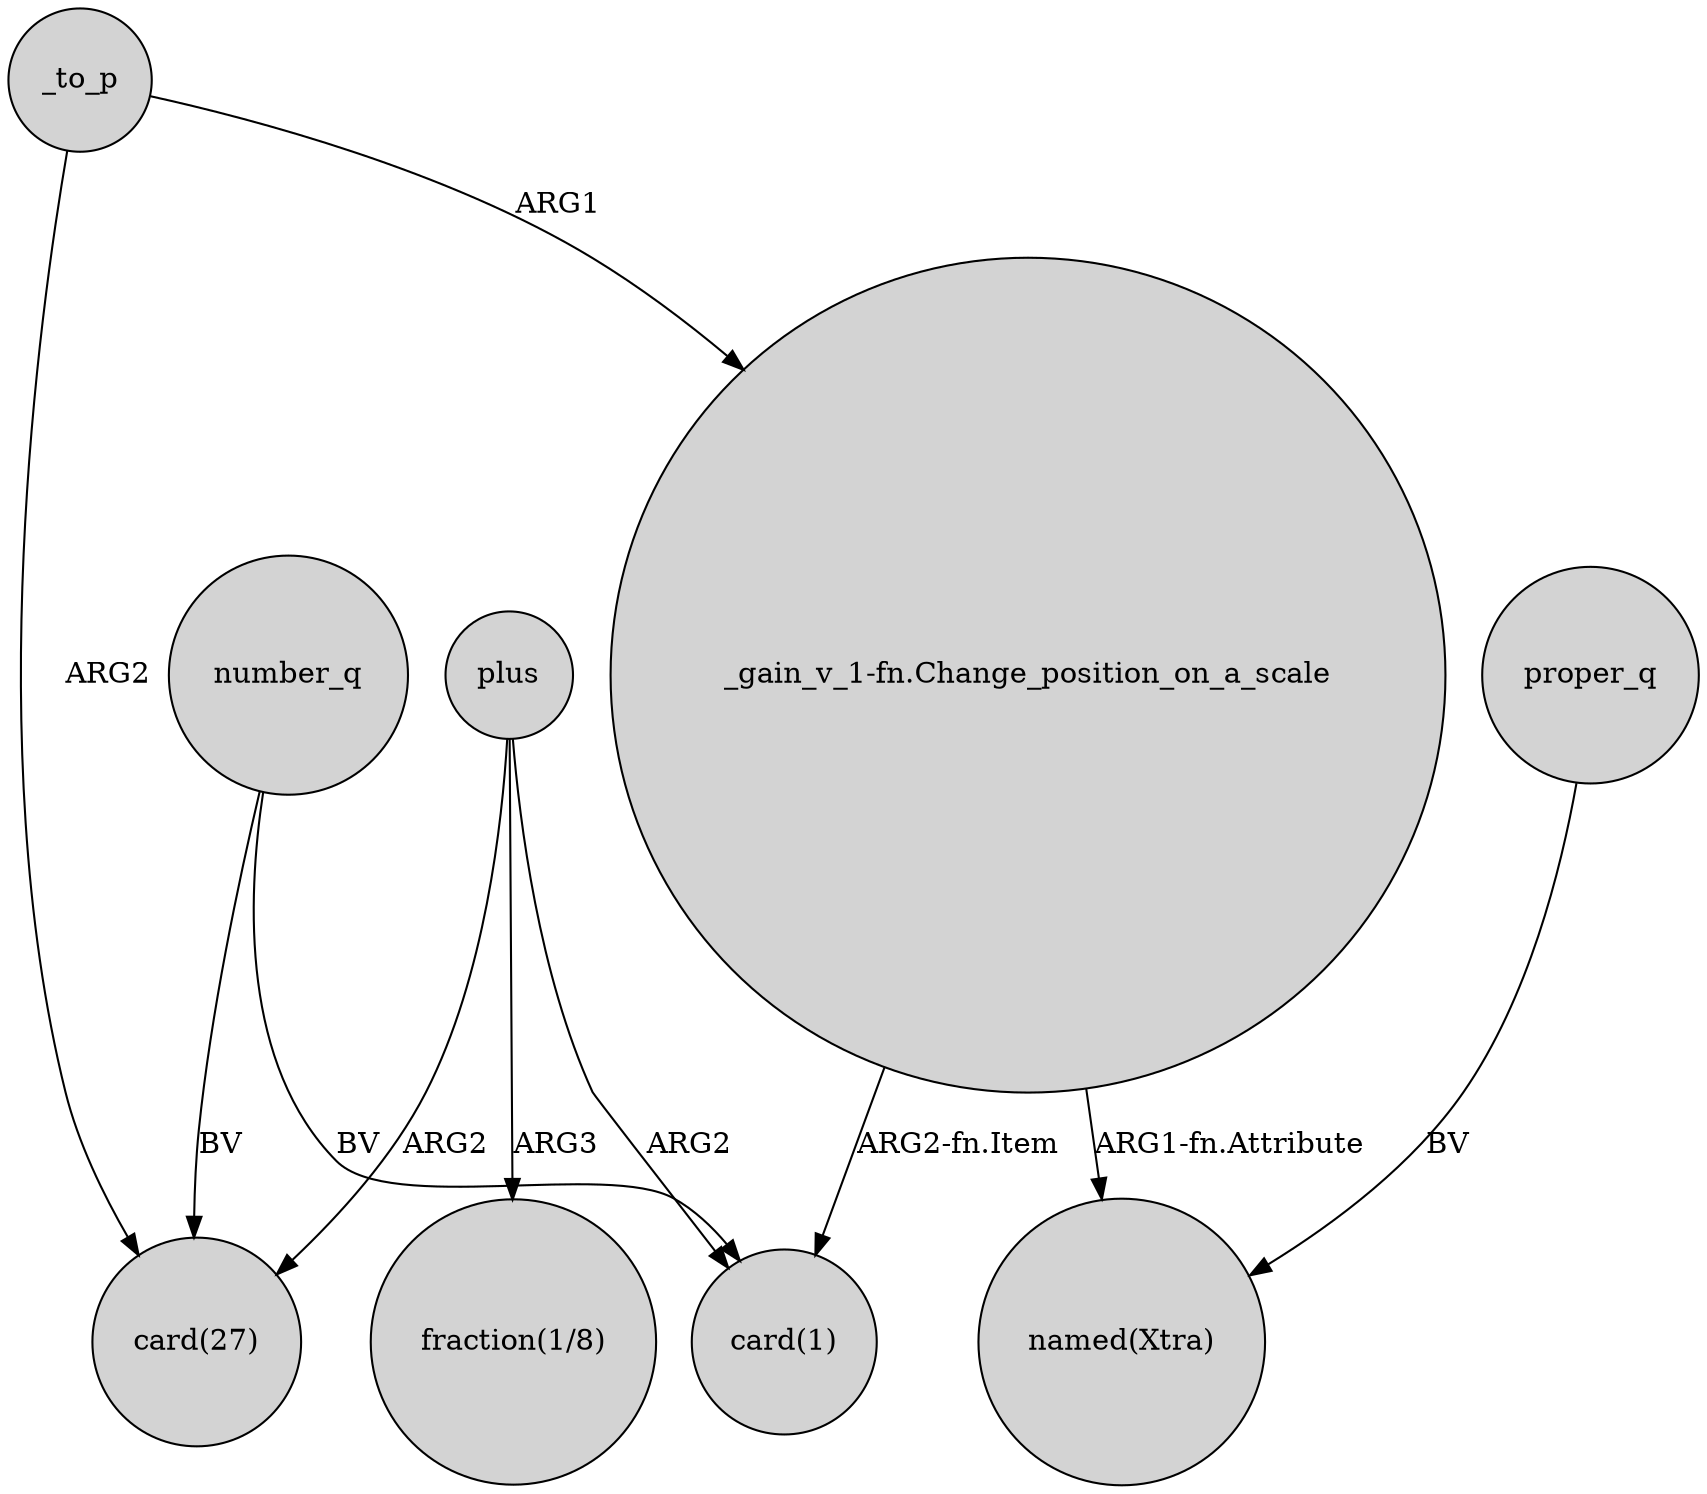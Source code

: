 digraph {
	node [shape=circle style=filled]
	number_q -> "card(27)" [label=BV]
	_to_p -> "_gain_v_1-fn.Change_position_on_a_scale" [label=ARG1]
	plus -> "card(27)" [label=ARG2]
	number_q -> "card(1)" [label=BV]
	plus -> "card(1)" [label=ARG2]
	"_gain_v_1-fn.Change_position_on_a_scale" -> "card(1)" [label="ARG2-fn.Item"]
	"_gain_v_1-fn.Change_position_on_a_scale" -> "named(Xtra)" [label="ARG1-fn.Attribute"]
	proper_q -> "named(Xtra)" [label=BV]
	_to_p -> "card(27)" [label=ARG2]
	plus -> "fraction(1/8)" [label=ARG3]
}
